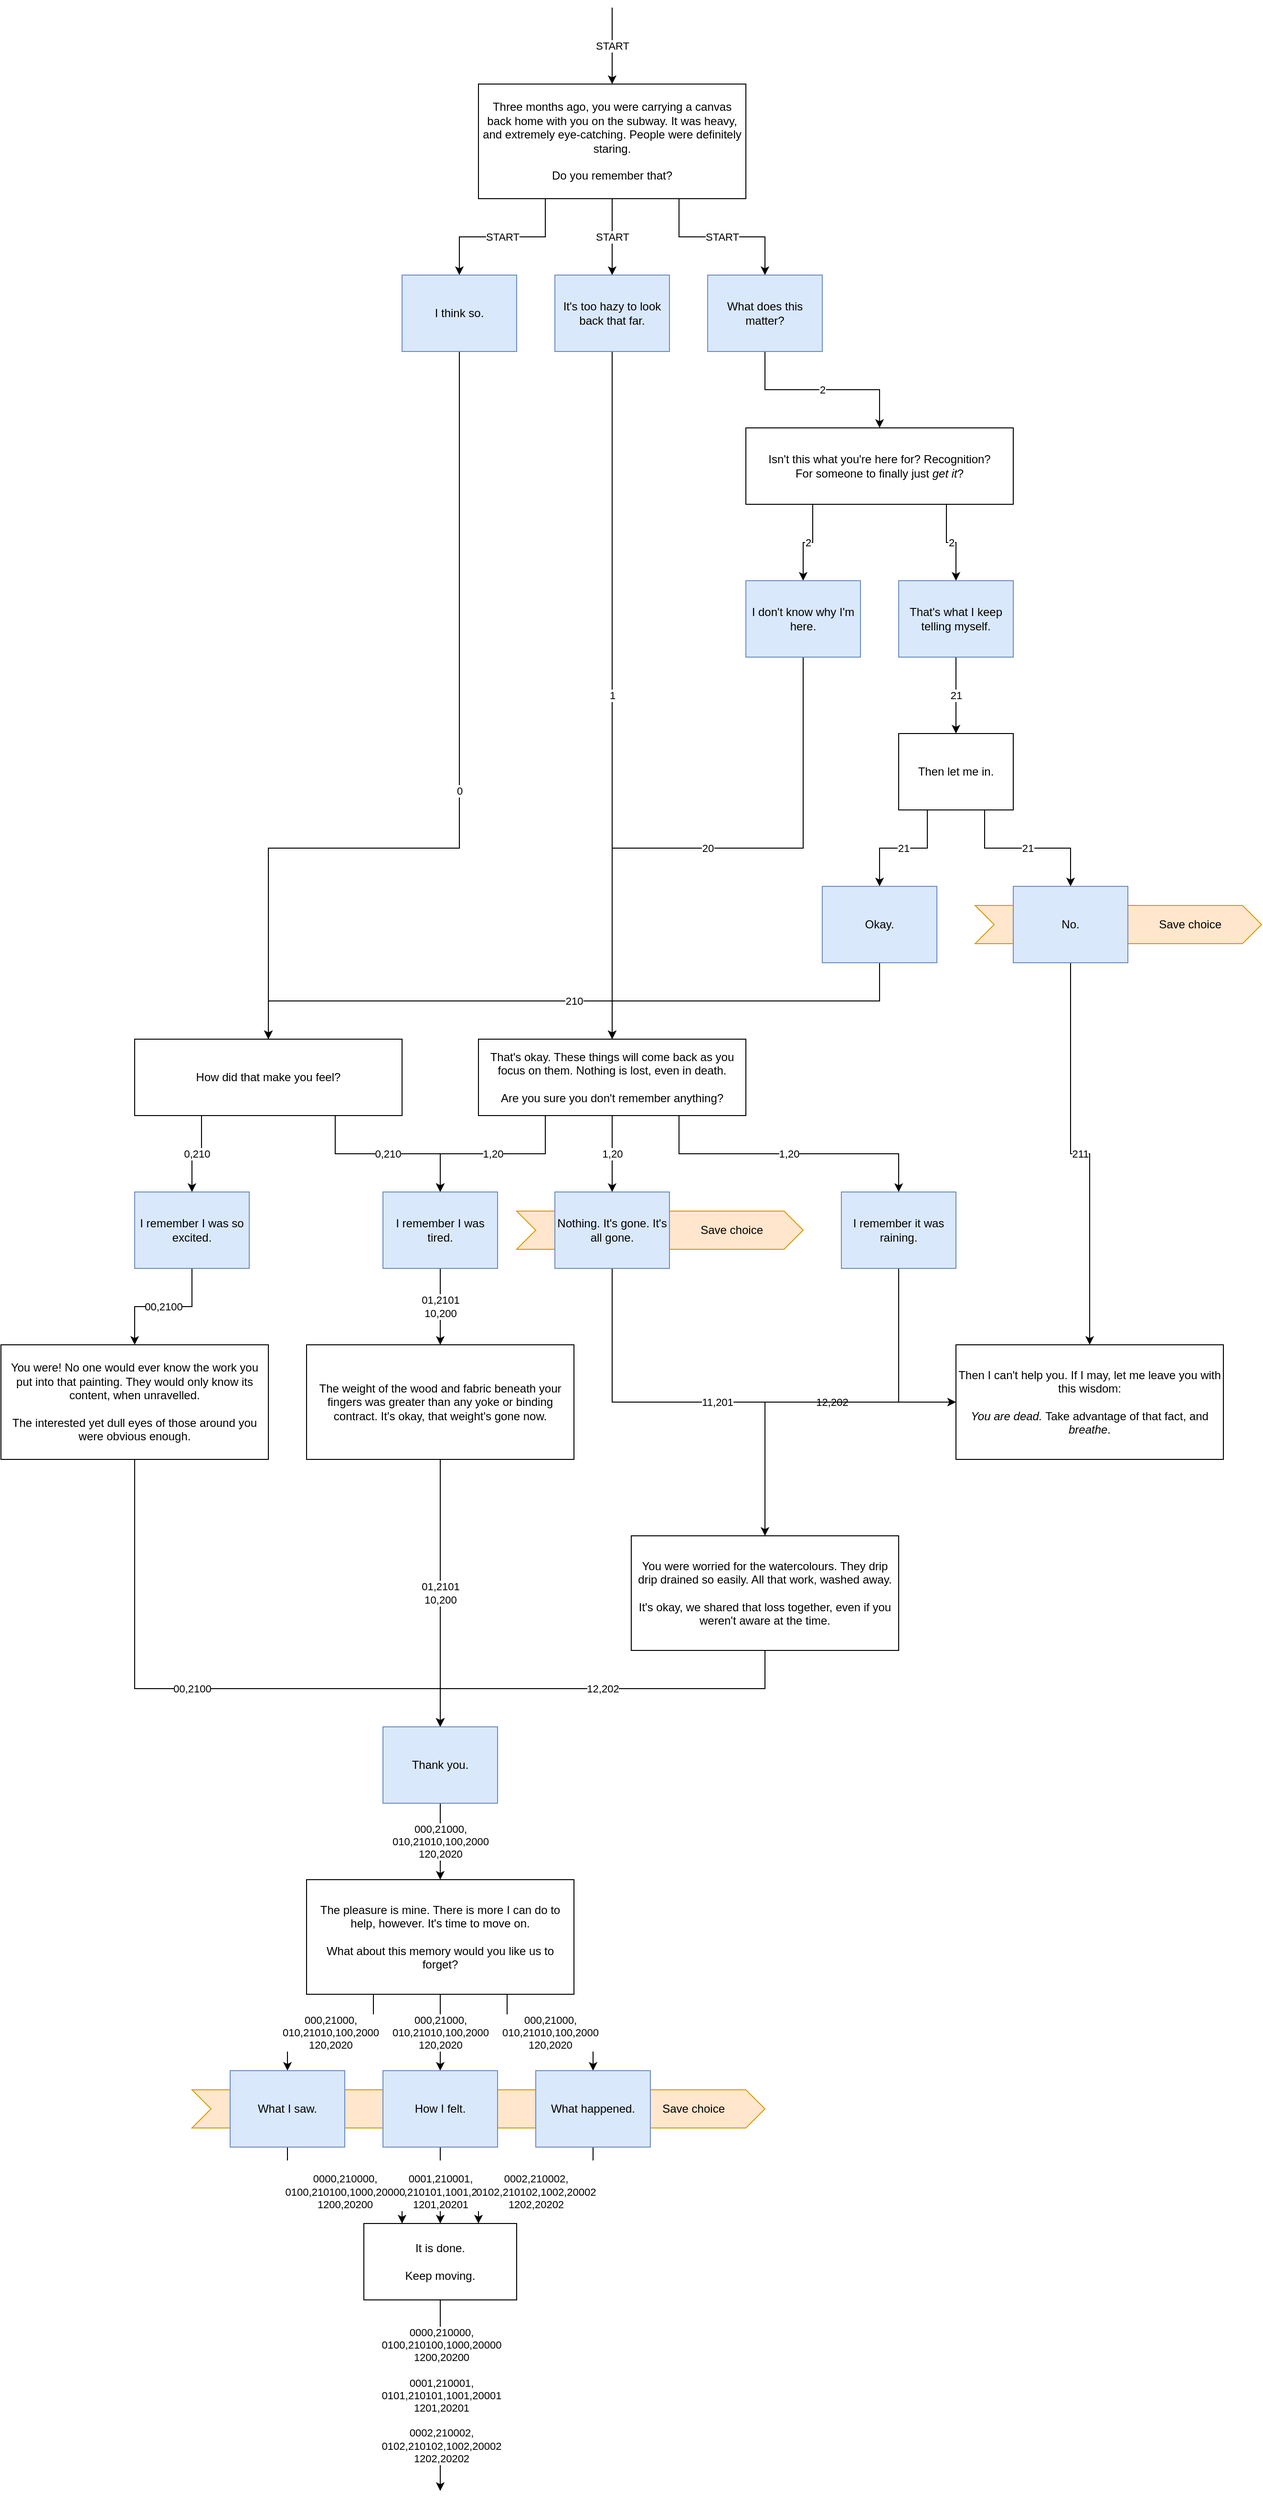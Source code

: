 <mxfile version="20.8.16" type="device"><diagram name="Page-1" id="pQX9E81zDKcZAxmBUOre"><mxGraphModel dx="1434" dy="956" grid="1" gridSize="10" guides="1" tooltips="1" connect="1" arrows="1" fold="1" page="1" pageScale="1" pageWidth="800" pageHeight="1000" math="0" shadow="0"><root><mxCell id="0"/><mxCell id="1" parent="0"/><mxCell id="zSqBHmDeCIUdUQgKOlFu-1" value="Save choice" style="shape=step;perimeter=stepPerimeter;whiteSpace=wrap;html=1;fixedSize=1;fillColor=#ffe6cc;strokeColor=#d79b00;align=right;spacingRight=40;" parent="1" vertex="1"><mxGeometry x="1060" y="980" width="300" height="40" as="geometry"/></mxCell><mxCell id="snW1mZvmBjCbT33pp-t--63" value="&lt;blockquote style=&quot;margin: 0 0 0 40px; border: none; padding: 0px;&quot;&gt;&lt;blockquote style=&quot;margin: 0 0 0 40px; border: none; padding: 0px;&quot;&gt;&lt;blockquote style=&quot;margin: 0 0 0 40px; border: none; padding: 0px;&quot;&gt;Save choice&lt;/blockquote&gt;&lt;/blockquote&gt;&lt;/blockquote&gt;" style="shape=step;perimeter=stepPerimeter;whiteSpace=wrap;html=1;fixedSize=1;fillColor=#ffe6cc;strokeColor=#d79b00;align=right;spacingRight=40;" parent="1" vertex="1"><mxGeometry x="240" y="2220" width="600" height="40" as="geometry"/></mxCell><mxCell id="snW1mZvmBjCbT33pp-t--44" value="Save choice" style="shape=step;perimeter=stepPerimeter;whiteSpace=wrap;html=1;fixedSize=1;fillColor=#ffe6cc;strokeColor=#d79b00;align=right;spacingRight=40;" parent="1" vertex="1"><mxGeometry x="580" y="1300" width="300" height="40" as="geometry"/></mxCell><mxCell id="snW1mZvmBjCbT33pp-t--6" value="START" style="edgeStyle=orthogonalEdgeStyle;rounded=0;orthogonalLoop=1;jettySize=auto;html=1;exitX=0.25;exitY=1;exitDx=0;exitDy=0;entryX=0.5;entryY=0;entryDx=0;entryDy=0;" parent="1" source="snW1mZvmBjCbT33pp-t--2" target="snW1mZvmBjCbT33pp-t--3" edge="1"><mxGeometry relative="1" as="geometry"/></mxCell><mxCell id="snW1mZvmBjCbT33pp-t--7" value="START" style="edgeStyle=orthogonalEdgeStyle;rounded=0;orthogonalLoop=1;jettySize=auto;html=1;exitX=0.5;exitY=1;exitDx=0;exitDy=0;entryX=0.5;entryY=0;entryDx=0;entryDy=0;" parent="1" source="snW1mZvmBjCbT33pp-t--2" target="snW1mZvmBjCbT33pp-t--4" edge="1"><mxGeometry relative="1" as="geometry"/></mxCell><mxCell id="snW1mZvmBjCbT33pp-t--8" value="START" style="edgeStyle=orthogonalEdgeStyle;rounded=0;orthogonalLoop=1;jettySize=auto;html=1;exitX=0.75;exitY=1;exitDx=0;exitDy=0;entryX=0.5;entryY=0;entryDx=0;entryDy=0;" parent="1" source="snW1mZvmBjCbT33pp-t--2" target="snW1mZvmBjCbT33pp-t--5" edge="1"><mxGeometry relative="1" as="geometry"/></mxCell><mxCell id="gdWwz0Wvno0ZRztgGLdV-2" value="START" style="edgeStyle=orthogonalEdgeStyle;rounded=0;orthogonalLoop=1;jettySize=auto;html=1;exitX=0.5;exitY=0;exitDx=0;exitDy=0;startArrow=classic;startFill=1;endArrow=none;endFill=0;" parent="1" source="snW1mZvmBjCbT33pp-t--2" edge="1"><mxGeometry relative="1" as="geometry"><mxPoint x="680" y="40" as="targetPoint"/></mxGeometry></mxCell><mxCell id="snW1mZvmBjCbT33pp-t--2" value="Three months ago, you were carrying a canvas back home with you on the subway. It was heavy, and extremely eye-catching. People were definitely staring.&lt;br&gt;&lt;br&gt;Do you remember that?" style="rounded=0;whiteSpace=wrap;html=1;" parent="1" vertex="1"><mxGeometry x="540" y="120" width="280" height="120" as="geometry"/></mxCell><mxCell id="snW1mZvmBjCbT33pp-t--13" value="0" style="edgeStyle=orthogonalEdgeStyle;rounded=0;orthogonalLoop=1;jettySize=auto;html=1;exitX=0.5;exitY=1;exitDx=0;exitDy=0;entryX=0.5;entryY=0;entryDx=0;entryDy=0;" parent="1" source="snW1mZvmBjCbT33pp-t--3" target="snW1mZvmBjCbT33pp-t--9" edge="1"><mxGeometry relative="1" as="geometry"><Array as="points"><mxPoint x="520" y="920"/><mxPoint x="320" y="920"/></Array></mxGeometry></mxCell><mxCell id="snW1mZvmBjCbT33pp-t--3" value="I think so." style="rounded=0;whiteSpace=wrap;html=1;fillColor=#dae8fc;strokeColor=#6c8ebf;" parent="1" vertex="1"><mxGeometry x="460" y="320" width="120" height="80" as="geometry"/></mxCell><mxCell id="snW1mZvmBjCbT33pp-t--14" value="1" style="edgeStyle=orthogonalEdgeStyle;rounded=0;orthogonalLoop=1;jettySize=auto;html=1;exitX=0.5;exitY=1;exitDx=0;exitDy=0;entryX=0.5;entryY=0;entryDx=0;entryDy=0;" parent="1" source="snW1mZvmBjCbT33pp-t--4" target="snW1mZvmBjCbT33pp-t--10" edge="1"><mxGeometry relative="1" as="geometry"/></mxCell><mxCell id="snW1mZvmBjCbT33pp-t--4" value="It's too hazy to look back that far." style="rounded=0;whiteSpace=wrap;html=1;fillColor=#dae8fc;strokeColor=#6c8ebf;" parent="1" vertex="1"><mxGeometry x="620" y="320" width="120" height="80" as="geometry"/></mxCell><mxCell id="snW1mZvmBjCbT33pp-t--15" value="2" style="edgeStyle=orthogonalEdgeStyle;rounded=0;orthogonalLoop=1;jettySize=auto;html=1;exitX=0.5;exitY=1;exitDx=0;exitDy=0;entryX=0.5;entryY=0;entryDx=0;entryDy=0;" parent="1" source="snW1mZvmBjCbT33pp-t--5" target="snW1mZvmBjCbT33pp-t--11" edge="1"><mxGeometry relative="1" as="geometry"/></mxCell><mxCell id="snW1mZvmBjCbT33pp-t--5" value="What does this matter?" style="rounded=0;whiteSpace=wrap;html=1;fillColor=#dae8fc;strokeColor=#6c8ebf;" parent="1" vertex="1"><mxGeometry x="780" y="320" width="120" height="80" as="geometry"/></mxCell><mxCell id="snW1mZvmBjCbT33pp-t--24" value="0,210" style="edgeStyle=orthogonalEdgeStyle;rounded=0;orthogonalLoop=1;jettySize=auto;html=1;exitX=0.75;exitY=1;exitDx=0;exitDy=0;entryX=0.5;entryY=0;entryDx=0;entryDy=0;" parent="1" source="snW1mZvmBjCbT33pp-t--9" target="snW1mZvmBjCbT33pp-t--17" edge="1"><mxGeometry relative="1" as="geometry"/></mxCell><mxCell id="snW1mZvmBjCbT33pp-t--26" value="0,210" style="edgeStyle=orthogonalEdgeStyle;rounded=0;orthogonalLoop=1;jettySize=auto;html=1;exitX=0.25;exitY=1;exitDx=0;exitDy=0;entryX=0.5;entryY=0;entryDx=0;entryDy=0;" parent="1" source="snW1mZvmBjCbT33pp-t--9" target="snW1mZvmBjCbT33pp-t--25" edge="1"><mxGeometry relative="1" as="geometry"/></mxCell><mxCell id="snW1mZvmBjCbT33pp-t--9" value="How did that make you feel?" style="rounded=0;whiteSpace=wrap;html=1;" parent="1" vertex="1"><mxGeometry x="180" y="1120" width="280" height="80" as="geometry"/></mxCell><mxCell id="snW1mZvmBjCbT33pp-t--19" value="1,20" style="edgeStyle=orthogonalEdgeStyle;rounded=0;orthogonalLoop=1;jettySize=auto;html=1;exitX=0.5;exitY=1;exitDx=0;exitDy=0;entryX=0.5;entryY=0;entryDx=0;entryDy=0;" parent="1" source="snW1mZvmBjCbT33pp-t--10" target="snW1mZvmBjCbT33pp-t--18" edge="1"><mxGeometry relative="1" as="geometry"/></mxCell><mxCell id="snW1mZvmBjCbT33pp-t--22" value="1,20" style="edgeStyle=orthogonalEdgeStyle;rounded=0;orthogonalLoop=1;jettySize=auto;html=1;exitX=0.25;exitY=1;exitDx=0;exitDy=0;entryX=0.5;entryY=0;entryDx=0;entryDy=0;" parent="1" source="snW1mZvmBjCbT33pp-t--10" target="snW1mZvmBjCbT33pp-t--17" edge="1"><mxGeometry relative="1" as="geometry"/></mxCell><mxCell id="snW1mZvmBjCbT33pp-t--23" value="1,20" style="edgeStyle=orthogonalEdgeStyle;rounded=0;orthogonalLoop=1;jettySize=auto;html=1;exitX=0.75;exitY=1;exitDx=0;exitDy=0;entryX=0.5;entryY=0;entryDx=0;entryDy=0;" parent="1" source="snW1mZvmBjCbT33pp-t--10" target="snW1mZvmBjCbT33pp-t--16" edge="1"><mxGeometry relative="1" as="geometry"/></mxCell><mxCell id="snW1mZvmBjCbT33pp-t--10" value="That's okay. These things will come back as you focus on them. Nothing is lost, even in death.&lt;br&gt;&lt;br&gt;Are you sure you don't remember anything?" style="rounded=0;whiteSpace=wrap;html=1;" parent="1" vertex="1"><mxGeometry x="540" y="1120" width="280" height="80" as="geometry"/></mxCell><mxCell id="snW1mZvmBjCbT33pp-t--30" value="2" style="edgeStyle=orthogonalEdgeStyle;rounded=0;orthogonalLoop=1;jettySize=auto;html=1;exitX=0.25;exitY=1;exitDx=0;exitDy=0;entryX=0.5;entryY=0;entryDx=0;entryDy=0;" parent="1" source="snW1mZvmBjCbT33pp-t--11" target="snW1mZvmBjCbT33pp-t--28" edge="1"><mxGeometry relative="1" as="geometry"/></mxCell><mxCell id="snW1mZvmBjCbT33pp-t--31" value="2" style="edgeStyle=orthogonalEdgeStyle;rounded=0;orthogonalLoop=1;jettySize=auto;html=1;exitX=0.75;exitY=1;exitDx=0;exitDy=0;entryX=0.5;entryY=0;entryDx=0;entryDy=0;" parent="1" source="snW1mZvmBjCbT33pp-t--11" target="snW1mZvmBjCbT33pp-t--29" edge="1"><mxGeometry relative="1" as="geometry"/></mxCell><mxCell id="snW1mZvmBjCbT33pp-t--11" value="Isn't this what you're here for? Recognition?&lt;br&gt;For someone to finally just &lt;i&gt;get it&lt;/i&gt;?" style="rounded=0;whiteSpace=wrap;html=1;" parent="1" vertex="1"><mxGeometry x="820" y="480" width="280" height="80" as="geometry"/></mxCell><mxCell id="snW1mZvmBjCbT33pp-t--48" value="12,202" style="edgeStyle=orthogonalEdgeStyle;rounded=0;orthogonalLoop=1;jettySize=auto;html=1;exitX=0.5;exitY=1;exitDx=0;exitDy=0;entryX=0.5;entryY=0;entryDx=0;entryDy=0;" parent="1" source="snW1mZvmBjCbT33pp-t--16" target="snW1mZvmBjCbT33pp-t--47" edge="1"><mxGeometry relative="1" as="geometry"/></mxCell><mxCell id="snW1mZvmBjCbT33pp-t--16" value="I remember it was raining." style="rounded=0;whiteSpace=wrap;html=1;fillColor=#dae8fc;strokeColor=#6c8ebf;" parent="1" vertex="1"><mxGeometry x="920" y="1280" width="120" height="80" as="geometry"/></mxCell><mxCell id="snW1mZvmBjCbT33pp-t--49" value="01,2101&lt;br&gt;10,200" style="edgeStyle=orthogonalEdgeStyle;rounded=0;orthogonalLoop=1;jettySize=auto;html=1;exitX=0.5;exitY=1;exitDx=0;exitDy=0;entryX=0.5;entryY=0;entryDx=0;entryDy=0;" parent="1" source="snW1mZvmBjCbT33pp-t--17" target="snW1mZvmBjCbT33pp-t--46" edge="1"><mxGeometry relative="1" as="geometry"><mxPoint as="offset"/></mxGeometry></mxCell><mxCell id="snW1mZvmBjCbT33pp-t--17" value="I remember I was tired." style="rounded=0;whiteSpace=wrap;html=1;fillColor=#dae8fc;strokeColor=#6c8ebf;" parent="1" vertex="1"><mxGeometry x="440" y="1280" width="120" height="80" as="geometry"/></mxCell><mxCell id="snW1mZvmBjCbT33pp-t--43" value="11,201" style="edgeStyle=orthogonalEdgeStyle;rounded=0;orthogonalLoop=1;jettySize=auto;html=1;exitX=0.5;exitY=1;exitDx=0;exitDy=0;entryX=0;entryY=0.5;entryDx=0;entryDy=0;" parent="1" source="snW1mZvmBjCbT33pp-t--18" target="snW1mZvmBjCbT33pp-t--41" edge="1"><mxGeometry relative="1" as="geometry"/></mxCell><mxCell id="snW1mZvmBjCbT33pp-t--18" value="Nothing. It's gone. It's all gone." style="rounded=0;whiteSpace=wrap;html=1;fillColor=#dae8fc;strokeColor=#6c8ebf;" parent="1" vertex="1"><mxGeometry x="620" y="1280" width="120" height="80" as="geometry"/></mxCell><mxCell id="snW1mZvmBjCbT33pp-t--50" value="00,2100" style="edgeStyle=orthogonalEdgeStyle;rounded=0;orthogonalLoop=1;jettySize=auto;html=1;exitX=0.5;exitY=1;exitDx=0;exitDy=0;entryX=0.5;entryY=0;entryDx=0;entryDy=0;" parent="1" source="snW1mZvmBjCbT33pp-t--25" target="snW1mZvmBjCbT33pp-t--45" edge="1"><mxGeometry relative="1" as="geometry"/></mxCell><mxCell id="snW1mZvmBjCbT33pp-t--25" value="I remember I was so excited." style="rounded=0;whiteSpace=wrap;html=1;fillColor=#dae8fc;strokeColor=#6c8ebf;" parent="1" vertex="1"><mxGeometry x="180" y="1280" width="120" height="80" as="geometry"/></mxCell><mxCell id="snW1mZvmBjCbT33pp-t--32" value="20" style="edgeStyle=orthogonalEdgeStyle;rounded=0;orthogonalLoop=1;jettySize=auto;html=1;exitX=0.5;exitY=1;exitDx=0;exitDy=0;entryX=0.5;entryY=0;entryDx=0;entryDy=0;" parent="1" source="snW1mZvmBjCbT33pp-t--28" target="snW1mZvmBjCbT33pp-t--10" edge="1"><mxGeometry relative="1" as="geometry"/></mxCell><mxCell id="snW1mZvmBjCbT33pp-t--28" value="I don't know why I'm here." style="rounded=0;whiteSpace=wrap;html=1;fillColor=#dae8fc;strokeColor=#6c8ebf;" parent="1" vertex="1"><mxGeometry x="820" y="640" width="120" height="80" as="geometry"/></mxCell><mxCell id="snW1mZvmBjCbT33pp-t--34" value="21" style="edgeStyle=orthogonalEdgeStyle;rounded=0;orthogonalLoop=1;jettySize=auto;html=1;exitX=0.5;exitY=1;exitDx=0;exitDy=0;entryX=0.5;entryY=0;entryDx=0;entryDy=0;" parent="1" source="snW1mZvmBjCbT33pp-t--29" target="snW1mZvmBjCbT33pp-t--33" edge="1"><mxGeometry relative="1" as="geometry"/></mxCell><mxCell id="snW1mZvmBjCbT33pp-t--29" value="That's what I keep telling myself." style="rounded=0;whiteSpace=wrap;html=1;fillColor=#dae8fc;strokeColor=#6c8ebf;" parent="1" vertex="1"><mxGeometry x="980" y="640" width="120" height="80" as="geometry"/></mxCell><mxCell id="snW1mZvmBjCbT33pp-t--37" value="21" style="edgeStyle=orthogonalEdgeStyle;rounded=0;orthogonalLoop=1;jettySize=auto;html=1;exitX=0.25;exitY=1;exitDx=0;exitDy=0;entryX=0.5;entryY=0;entryDx=0;entryDy=0;" parent="1" source="snW1mZvmBjCbT33pp-t--33" target="snW1mZvmBjCbT33pp-t--35" edge="1"><mxGeometry relative="1" as="geometry"/></mxCell><mxCell id="snW1mZvmBjCbT33pp-t--38" value="21" style="edgeStyle=orthogonalEdgeStyle;rounded=0;orthogonalLoop=1;jettySize=auto;html=1;exitX=0.75;exitY=1;exitDx=0;exitDy=0;entryX=0.5;entryY=0;entryDx=0;entryDy=0;" parent="1" source="snW1mZvmBjCbT33pp-t--33" target="snW1mZvmBjCbT33pp-t--36" edge="1"><mxGeometry relative="1" as="geometry"/></mxCell><mxCell id="snW1mZvmBjCbT33pp-t--33" value="Then let me in." style="rounded=0;whiteSpace=wrap;html=1;" parent="1" vertex="1"><mxGeometry x="980" y="800" width="120" height="80" as="geometry"/></mxCell><mxCell id="snW1mZvmBjCbT33pp-t--40" value="210" style="edgeStyle=orthogonalEdgeStyle;rounded=0;orthogonalLoop=1;jettySize=auto;html=1;exitX=0.5;exitY=1;exitDx=0;exitDy=0;entryX=0.5;entryY=0;entryDx=0;entryDy=0;" parent="1" source="snW1mZvmBjCbT33pp-t--35" target="snW1mZvmBjCbT33pp-t--9" edge="1"><mxGeometry relative="1" as="geometry"/></mxCell><mxCell id="snW1mZvmBjCbT33pp-t--35" value="Okay." style="rounded=0;whiteSpace=wrap;html=1;fillColor=#dae8fc;strokeColor=#6c8ebf;" parent="1" vertex="1"><mxGeometry x="900" y="960" width="120" height="80" as="geometry"/></mxCell><mxCell id="snW1mZvmBjCbT33pp-t--42" value="211" style="edgeStyle=orthogonalEdgeStyle;rounded=0;orthogonalLoop=1;jettySize=auto;html=1;exitX=0.5;exitY=1;exitDx=0;exitDy=0;entryX=0.5;entryY=0;entryDx=0;entryDy=0;" parent="1" source="snW1mZvmBjCbT33pp-t--36" target="snW1mZvmBjCbT33pp-t--41" edge="1"><mxGeometry relative="1" as="geometry"/></mxCell><mxCell id="snW1mZvmBjCbT33pp-t--36" value="No." style="rounded=0;whiteSpace=wrap;html=1;fillColor=#dae8fc;strokeColor=#6c8ebf;" parent="1" vertex="1"><mxGeometry x="1100" y="960" width="120" height="80" as="geometry"/></mxCell><mxCell id="snW1mZvmBjCbT33pp-t--41" value="Then I can't help you. If I may, let me leave you with this wisdom:&lt;br&gt;&lt;br&gt;&lt;i&gt;You are dead. &lt;/i&gt;Take advantage of that fact, and &lt;i&gt;breathe&lt;/i&gt;." style="rounded=0;whiteSpace=wrap;html=1;" parent="1" vertex="1"><mxGeometry x="1040" y="1440" width="280" height="120" as="geometry"/></mxCell><mxCell id="snW1mZvmBjCbT33pp-t--53" value="00,2100" style="edgeStyle=orthogonalEdgeStyle;rounded=0;orthogonalLoop=1;jettySize=auto;html=1;exitX=0.5;exitY=1;exitDx=0;exitDy=0;" parent="1" source="snW1mZvmBjCbT33pp-t--45" edge="1"><mxGeometry relative="1" as="geometry"><mxPoint x="500" y="1840" as="targetPoint"/><Array as="points"><mxPoint x="180" y="1800"/><mxPoint x="500" y="1800"/></Array></mxGeometry></mxCell><mxCell id="snW1mZvmBjCbT33pp-t--45" value="You were! No one would ever know the work you put into that painting. They would only know its content, when unravelled.&lt;br&gt;&lt;br&gt;The interested yet dull eyes of those around you were obvious enough." style="rounded=0;whiteSpace=wrap;html=1;" parent="1" vertex="1"><mxGeometry x="40" y="1440" width="280" height="120" as="geometry"/></mxCell><mxCell id="snW1mZvmBjCbT33pp-t--52" value="01,2101&lt;br style=&quot;border-color: var(--border-color);&quot;&gt;10,200" style="edgeStyle=orthogonalEdgeStyle;rounded=0;orthogonalLoop=1;jettySize=auto;html=1;exitX=0.5;exitY=1;exitDx=0;exitDy=0;entryX=0.5;entryY=0;entryDx=0;entryDy=0;" parent="1" source="snW1mZvmBjCbT33pp-t--46" target="snW1mZvmBjCbT33pp-t--51" edge="1"><mxGeometry relative="1" as="geometry"/></mxCell><mxCell id="snW1mZvmBjCbT33pp-t--46" value="The weight of the wood and fabric beneath your fingers was greater than any yoke or binding contract. It's okay, that weight's gone now." style="rounded=0;whiteSpace=wrap;html=1;" parent="1" vertex="1"><mxGeometry x="360" y="1440" width="280" height="120" as="geometry"/></mxCell><mxCell id="snW1mZvmBjCbT33pp-t--54" value="12,202" style="edgeStyle=orthogonalEdgeStyle;rounded=0;orthogonalLoop=1;jettySize=auto;html=1;exitX=0.5;exitY=1;exitDx=0;exitDy=0;entryX=0.5;entryY=0;entryDx=0;entryDy=0;" parent="1" source="snW1mZvmBjCbT33pp-t--47" target="snW1mZvmBjCbT33pp-t--51" edge="1"><mxGeometry relative="1" as="geometry"/></mxCell><mxCell id="snW1mZvmBjCbT33pp-t--47" value="You were worried for the watercolours. They drip drip drained so easily. All that work, washed away.&lt;br&gt;&lt;br&gt;It's okay, we shared that loss together, even if you weren't aware at the time." style="rounded=0;whiteSpace=wrap;html=1;" parent="1" vertex="1"><mxGeometry x="700" y="1640" width="280" height="120" as="geometry"/></mxCell><mxCell id="snW1mZvmBjCbT33pp-t--56" value="000,21000,&lt;br&gt;010,21010,100,2000&lt;br&gt;120,2020" style="edgeStyle=orthogonalEdgeStyle;rounded=0;orthogonalLoop=1;jettySize=auto;html=1;exitX=0.5;exitY=1;exitDx=0;exitDy=0;entryX=0.5;entryY=0;entryDx=0;entryDy=0;" parent="1" source="snW1mZvmBjCbT33pp-t--51" target="snW1mZvmBjCbT33pp-t--55" edge="1"><mxGeometry relative="1" as="geometry"/></mxCell><mxCell id="snW1mZvmBjCbT33pp-t--51" value="Thank you." style="rounded=0;whiteSpace=wrap;html=1;fillColor=#dae8fc;strokeColor=#6c8ebf;" parent="1" vertex="1"><mxGeometry x="440" y="1840" width="120" height="80" as="geometry"/></mxCell><mxCell id="snW1mZvmBjCbT33pp-t--60" value="000,21000,&lt;br style=&quot;border-color: var(--border-color);&quot;&gt;010,21010,100,2000&lt;br style=&quot;border-color: var(--border-color);&quot;&gt;120,2020" style="edgeStyle=orthogonalEdgeStyle;rounded=0;orthogonalLoop=1;jettySize=auto;html=1;exitX=0.25;exitY=1;exitDx=0;exitDy=0;entryX=0.5;entryY=0;entryDx=0;entryDy=0;" parent="1" source="snW1mZvmBjCbT33pp-t--55" target="snW1mZvmBjCbT33pp-t--58" edge="1"><mxGeometry relative="1" as="geometry"/></mxCell><mxCell id="snW1mZvmBjCbT33pp-t--61" value="000,21000,&lt;br style=&quot;border-color: var(--border-color);&quot;&gt;010,21010,100,2000&lt;br style=&quot;border-color: var(--border-color);&quot;&gt;120,2020" style="edgeStyle=orthogonalEdgeStyle;rounded=0;orthogonalLoop=1;jettySize=auto;html=1;exitX=0.5;exitY=1;exitDx=0;exitDy=0;entryX=0.5;entryY=0;entryDx=0;entryDy=0;" parent="1" source="snW1mZvmBjCbT33pp-t--55" target="snW1mZvmBjCbT33pp-t--57" edge="1"><mxGeometry relative="1" as="geometry"/></mxCell><mxCell id="snW1mZvmBjCbT33pp-t--62" value="000,21000,&lt;br style=&quot;border-color: var(--border-color);&quot;&gt;010,21010,100,2000&lt;br style=&quot;border-color: var(--border-color);&quot;&gt;120,2020" style="edgeStyle=orthogonalEdgeStyle;rounded=0;orthogonalLoop=1;jettySize=auto;html=1;exitX=0.75;exitY=1;exitDx=0;exitDy=0;entryX=0.5;entryY=0;entryDx=0;entryDy=0;" parent="1" source="snW1mZvmBjCbT33pp-t--55" target="snW1mZvmBjCbT33pp-t--59" edge="1"><mxGeometry relative="1" as="geometry"/></mxCell><mxCell id="snW1mZvmBjCbT33pp-t--55" value="The pleasure is mine. There is more I can do to help, however. It's time to move on.&lt;br&gt;&lt;br&gt;What about this memory would you like us to forget?" style="rounded=0;whiteSpace=wrap;html=1;" parent="1" vertex="1"><mxGeometry x="360" y="2000" width="280" height="120" as="geometry"/></mxCell><mxCell id="snW1mZvmBjCbT33pp-t--66" value="&lt;br style=&quot;border-color: var(--border-color);&quot;&gt;0001,210001,&lt;br style=&quot;border-color: var(--border-color);&quot;&gt;&lt;span style=&quot;border-color: var(--border-color);&quot;&gt;0101,210101,1001,20001&lt;/span&gt;&lt;br style=&quot;border-color: var(--border-color);&quot;&gt;&lt;span style=&quot;border-color: var(--border-color);&quot;&gt;1201,20201&lt;/span&gt;" style="edgeStyle=orthogonalEdgeStyle;rounded=0;orthogonalLoop=1;jettySize=auto;html=1;exitX=0.5;exitY=1;exitDx=0;exitDy=0;entryX=0.5;entryY=0;entryDx=0;entryDy=0;" parent="1" source="snW1mZvmBjCbT33pp-t--57" target="snW1mZvmBjCbT33pp-t--64" edge="1"><mxGeometry relative="1" as="geometry"><mxPoint as="offset"/></mxGeometry></mxCell><mxCell id="snW1mZvmBjCbT33pp-t--57" value="How I felt." style="rounded=0;whiteSpace=wrap;html=1;fillColor=#dae8fc;strokeColor=#6c8ebf;" parent="1" vertex="1"><mxGeometry x="440" y="2200" width="120" height="80" as="geometry"/></mxCell><mxCell id="snW1mZvmBjCbT33pp-t--65" value="&lt;br&gt;&lt;span style=&quot;color: rgb(0, 0, 0); font-family: Helvetica; font-size: 11px; font-style: normal; font-variant-ligatures: normal; font-variant-caps: normal; font-weight: 400; letter-spacing: normal; orphans: 2; text-align: center; text-indent: 0px; text-transform: none; widows: 2; word-spacing: 0px; -webkit-text-stroke-width: 0px; background-color: rgb(255, 255, 255); text-decoration-thickness: initial; text-decoration-style: initial; text-decoration-color: initial; float: none; display: inline !important;&quot;&gt;0000,210000,&lt;/span&gt;&lt;br style=&quot;border-color: var(--border-color); color: rgb(0, 0, 0); font-family: Helvetica; font-size: 11px; font-style: normal; font-variant-ligatures: normal; font-variant-caps: normal; font-weight: 400; letter-spacing: normal; orphans: 2; text-align: center; text-indent: 0px; text-transform: none; widows: 2; word-spacing: 0px; -webkit-text-stroke-width: 0px; text-decoration-thickness: initial; text-decoration-style: initial; text-decoration-color: initial;&quot;&gt;&lt;span style=&quot;color: rgb(0, 0, 0); font-family: Helvetica; font-size: 11px; font-style: normal; font-variant-ligatures: normal; font-variant-caps: normal; font-weight: 400; letter-spacing: normal; orphans: 2; text-align: center; text-indent: 0px; text-transform: none; widows: 2; word-spacing: 0px; -webkit-text-stroke-width: 0px; background-color: rgb(255, 255, 255); text-decoration-thickness: initial; text-decoration-style: initial; text-decoration-color: initial; float: none; display: inline !important;&quot;&gt;0100,210100,1000,20000&lt;/span&gt;&lt;br style=&quot;border-color: var(--border-color); color: rgb(0, 0, 0); font-family: Helvetica; font-size: 11px; font-style: normal; font-variant-ligatures: normal; font-variant-caps: normal; font-weight: 400; letter-spacing: normal; orphans: 2; text-align: center; text-indent: 0px; text-transform: none; widows: 2; word-spacing: 0px; -webkit-text-stroke-width: 0px; text-decoration-thickness: initial; text-decoration-style: initial; text-decoration-color: initial;&quot;&gt;&lt;span style=&quot;color: rgb(0, 0, 0); font-family: Helvetica; font-size: 11px; font-style: normal; font-variant-ligatures: normal; font-variant-caps: normal; font-weight: 400; letter-spacing: normal; orphans: 2; text-align: center; text-indent: 0px; text-transform: none; widows: 2; word-spacing: 0px; -webkit-text-stroke-width: 0px; background-color: rgb(255, 255, 255); text-decoration-thickness: initial; text-decoration-style: initial; text-decoration-color: initial; float: none; display: inline !important;&quot;&gt;1200,20200&lt;/span&gt;&lt;br&gt;" style="edgeStyle=orthogonalEdgeStyle;rounded=0;orthogonalLoop=1;jettySize=auto;html=1;exitX=0.5;exitY=1;exitDx=0;exitDy=0;entryX=0.25;entryY=0;entryDx=0;entryDy=0;" parent="1" source="snW1mZvmBjCbT33pp-t--58" target="snW1mZvmBjCbT33pp-t--64" edge="1"><mxGeometry relative="1" as="geometry"/></mxCell><mxCell id="snW1mZvmBjCbT33pp-t--58" value="What I saw." style="rounded=0;whiteSpace=wrap;html=1;fillColor=#dae8fc;strokeColor=#6c8ebf;" parent="1" vertex="1"><mxGeometry x="280" y="2200" width="120" height="80" as="geometry"/></mxCell><mxCell id="snW1mZvmBjCbT33pp-t--67" value="&lt;br style=&quot;border-color: var(--border-color);&quot;&gt;0002,210002,&lt;br style=&quot;border-color: var(--border-color);&quot;&gt;&lt;span style=&quot;border-color: var(--border-color);&quot;&gt;0102,210102,1002,20002&lt;/span&gt;&lt;br style=&quot;border-color: var(--border-color);&quot;&gt;&lt;span style=&quot;border-color: var(--border-color);&quot;&gt;1202,20202&lt;/span&gt;" style="edgeStyle=orthogonalEdgeStyle;rounded=0;orthogonalLoop=1;jettySize=auto;html=1;exitX=0.5;exitY=1;exitDx=0;exitDy=0;entryX=0.75;entryY=0;entryDx=0;entryDy=0;" parent="1" source="snW1mZvmBjCbT33pp-t--59" target="snW1mZvmBjCbT33pp-t--64" edge="1"><mxGeometry relative="1" as="geometry"><mxPoint as="offset"/></mxGeometry></mxCell><mxCell id="snW1mZvmBjCbT33pp-t--59" value="What happened." style="rounded=0;whiteSpace=wrap;html=1;fillColor=#dae8fc;strokeColor=#6c8ebf;" parent="1" vertex="1"><mxGeometry x="600" y="2200" width="120" height="80" as="geometry"/></mxCell><mxCell id="gdWwz0Wvno0ZRztgGLdV-3" value="0000,210000,&lt;br style=&quot;border-color: var(--border-color);&quot;&gt;&lt;span style=&quot;border-color: var(--border-color);&quot;&gt;0100,210100,1000,20000&lt;/span&gt;&lt;br style=&quot;border-color: var(--border-color);&quot;&gt;&lt;span style=&quot;border-color: var(--border-color);&quot;&gt;1200,20200&lt;br&gt;&lt;br style=&quot;border-color: var(--border-color);&quot;&gt;0001,210001,&lt;br style=&quot;border-color: var(--border-color);&quot;&gt;0101,210101,1001,20001&lt;br style=&quot;border-color: var(--border-color);&quot;&gt;&lt;span style=&quot;border-color: var(--border-color);&quot;&gt;1201,20201&lt;br&gt;&lt;/span&gt;&lt;br style=&quot;border-color: var(--border-color);&quot;&gt;0002,210002,&lt;br style=&quot;border-color: var(--border-color);&quot;&gt;0102,210102,1002,20002&lt;br style=&quot;border-color: var(--border-color);&quot;&gt;&lt;span style=&quot;border-color: var(--border-color);&quot;&gt;1202,20202&lt;/span&gt;&lt;br&gt;&lt;/span&gt;" style="edgeStyle=orthogonalEdgeStyle;rounded=0;orthogonalLoop=1;jettySize=auto;html=1;exitX=0.5;exitY=1;exitDx=0;exitDy=0;startArrow=none;startFill=0;endArrow=classic;endFill=1;" parent="1" source="snW1mZvmBjCbT33pp-t--64" edge="1"><mxGeometry relative="1" as="geometry"><mxPoint x="500" y="2640" as="targetPoint"/></mxGeometry></mxCell><mxCell id="snW1mZvmBjCbT33pp-t--64" value="It is done.&lt;br&gt;&lt;br&gt;Keep moving." style="rounded=0;whiteSpace=wrap;html=1;" parent="1" vertex="1"><mxGeometry x="420" y="2360" width="160" height="80" as="geometry"/></mxCell></root></mxGraphModel></diagram></mxfile>